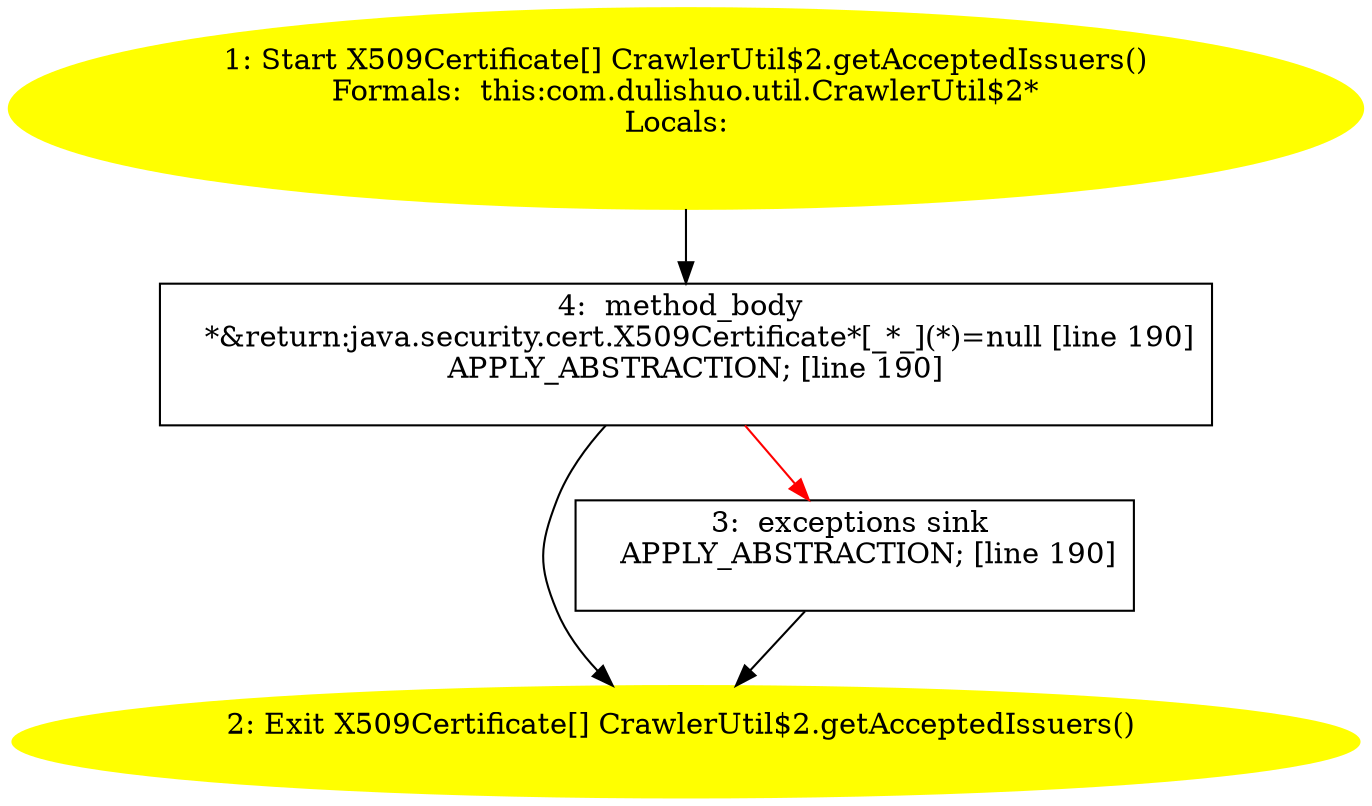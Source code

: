 /* @generated */
digraph cfg {
"com.dulishuo.util.CrawlerUtil$2.getAcceptedIssuers():java.security.cert.X509Certificate[].4f12f1db2de748dc7db6cd326f39d4c7_1" [label="1: Start X509Certificate[] CrawlerUtil$2.getAcceptedIssuers()\nFormals:  this:com.dulishuo.util.CrawlerUtil$2*\nLocals:  \n  " color=yellow style=filled]
	

	 "com.dulishuo.util.CrawlerUtil$2.getAcceptedIssuers():java.security.cert.X509Certificate[].4f12f1db2de748dc7db6cd326f39d4c7_1" -> "com.dulishuo.util.CrawlerUtil$2.getAcceptedIssuers():java.security.cert.X509Certificate[].4f12f1db2de748dc7db6cd326f39d4c7_4" ;
"com.dulishuo.util.CrawlerUtil$2.getAcceptedIssuers():java.security.cert.X509Certificate[].4f12f1db2de748dc7db6cd326f39d4c7_2" [label="2: Exit X509Certificate[] CrawlerUtil$2.getAcceptedIssuers() \n  " color=yellow style=filled]
	

"com.dulishuo.util.CrawlerUtil$2.getAcceptedIssuers():java.security.cert.X509Certificate[].4f12f1db2de748dc7db6cd326f39d4c7_3" [label="3:  exceptions sink \n   APPLY_ABSTRACTION; [line 190]\n " shape="box"]
	

	 "com.dulishuo.util.CrawlerUtil$2.getAcceptedIssuers():java.security.cert.X509Certificate[].4f12f1db2de748dc7db6cd326f39d4c7_3" -> "com.dulishuo.util.CrawlerUtil$2.getAcceptedIssuers():java.security.cert.X509Certificate[].4f12f1db2de748dc7db6cd326f39d4c7_2" ;
"com.dulishuo.util.CrawlerUtil$2.getAcceptedIssuers():java.security.cert.X509Certificate[].4f12f1db2de748dc7db6cd326f39d4c7_4" [label="4:  method_body \n   *&return:java.security.cert.X509Certificate*[_*_](*)=null [line 190]\n  APPLY_ABSTRACTION; [line 190]\n " shape="box"]
	

	 "com.dulishuo.util.CrawlerUtil$2.getAcceptedIssuers():java.security.cert.X509Certificate[].4f12f1db2de748dc7db6cd326f39d4c7_4" -> "com.dulishuo.util.CrawlerUtil$2.getAcceptedIssuers():java.security.cert.X509Certificate[].4f12f1db2de748dc7db6cd326f39d4c7_2" ;
	 "com.dulishuo.util.CrawlerUtil$2.getAcceptedIssuers():java.security.cert.X509Certificate[].4f12f1db2de748dc7db6cd326f39d4c7_4" -> "com.dulishuo.util.CrawlerUtil$2.getAcceptedIssuers():java.security.cert.X509Certificate[].4f12f1db2de748dc7db6cd326f39d4c7_3" [color="red" ];
}
